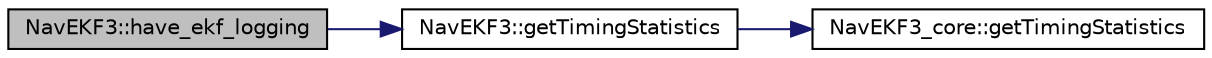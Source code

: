 digraph "NavEKF3::have_ekf_logging"
{
 // INTERACTIVE_SVG=YES
  edge [fontname="Helvetica",fontsize="10",labelfontname="Helvetica",labelfontsize="10"];
  node [fontname="Helvetica",fontsize="10",shape=record];
  rankdir="LR";
  Node1 [label="NavEKF3::have_ekf_logging",height=0.2,width=0.4,color="black", fillcolor="grey75", style="filled", fontcolor="black"];
  Node1 -> Node2 [color="midnightblue",fontsize="10",style="solid",fontname="Helvetica"];
  Node2 [label="NavEKF3::getTimingStatistics",height=0.2,width=0.4,color="black", fillcolor="white", style="filled",URL="$classNavEKF3.html#a64bf0554f2d36eb25103b94967c8bf6c"];
  Node2 -> Node3 [color="midnightblue",fontsize="10",style="solid",fontname="Helvetica"];
  Node3 [label="NavEKF3_core::getTimingStatistics",height=0.2,width=0.4,color="black", fillcolor="white", style="filled",URL="$classNavEKF3__core.html#afd979c9874cd3b626b62af60938fc674"];
}

